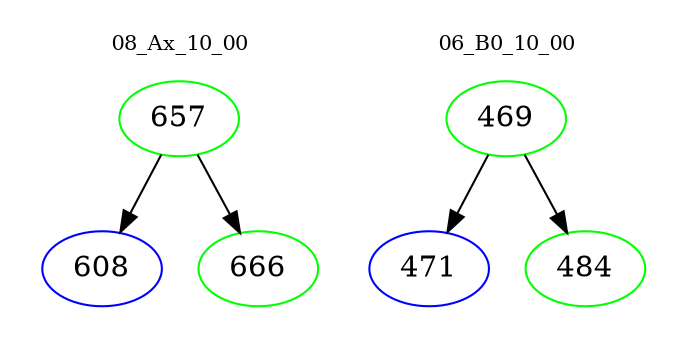 digraph{
subgraph cluster_0 {
color = white
label = "08_Ax_10_00";
fontsize=10;
T0_657 [label="657", color="green"]
T0_657 -> T0_608 [color="black"]
T0_608 [label="608", color="blue"]
T0_657 -> T0_666 [color="black"]
T0_666 [label="666", color="green"]
}
subgraph cluster_1 {
color = white
label = "06_B0_10_00";
fontsize=10;
T1_469 [label="469", color="green"]
T1_469 -> T1_471 [color="black"]
T1_471 [label="471", color="blue"]
T1_469 -> T1_484 [color="black"]
T1_484 [label="484", color="green"]
}
}
